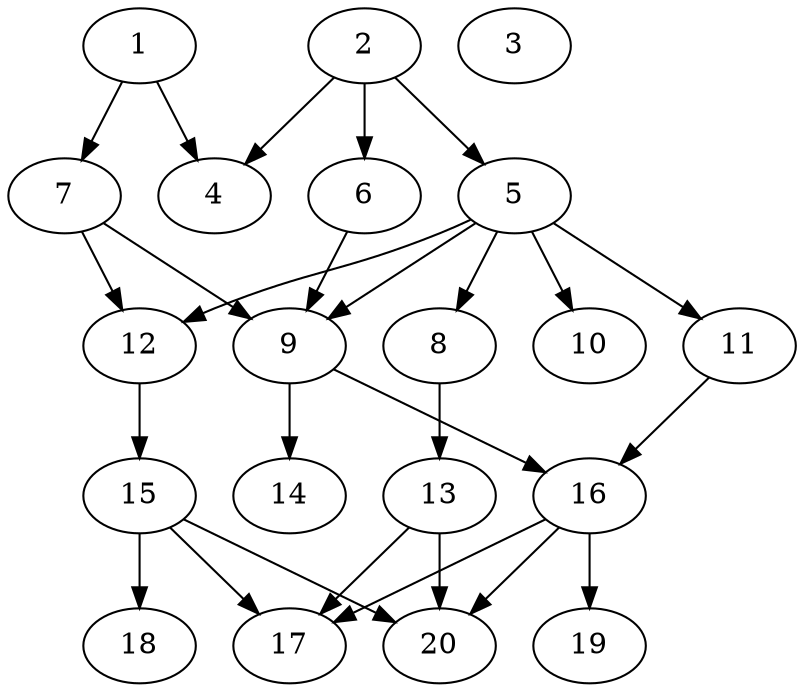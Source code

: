 // DAG automatically generated by daggen at Fri Jul 22 09:09:55 2022
// ./daggen --dot -n 20 --ccr 0.5 --fat 0.5 --regular 0.5 --density 0.6
digraph G {
  1 [compute_size="368293445632", trans_size="960322", result_size="9216", ram="18778822",alpha="0.09"]
  1 -> 4 [size ="9216"]
  1 -> 7 [size ="9216"]
  2 [compute_size="818438760516", trans_size="660191", result_size="91136", ram="36069728",alpha="0.19"]
  2 -> 4 [size ="91136"]
  2 -> 5 [size ="91136"]
  2 -> 6 [size ="91136"]
  3 [compute_size="89222024537", trans_size="774142", result_size="0", ram="22235904",alpha="0.19"]
  4 [compute_size="2156786949", trans_size="407609", result_size="0", ram="28019244",alpha="0.00"]
  5 [compute_size="1138765761843", trans_size="287018", result_size="1024", ram="30869062",alpha="0.01"]
  5 -> 8 [size ="1024"]
  5 -> 9 [size ="1024"]
  5 -> 10 [size ="1024"]
  5 -> 11 [size ="1024"]
  5 -> 12 [size ="1024"]
  6 [compute_size="9360463310", trans_size="238488", result_size="54272", ram="27305618",alpha="0.03"]
  6 -> 9 [size ="54272"]
  7 [compute_size="25996602714", trans_size="393287", result_size="70656", ram="22309334",alpha="0.13"]
  7 -> 9 [size ="70656"]
  7 -> 12 [size ="70656"]
  8 [compute_size="3352598202", trans_size="612818", result_size="1024", ram="47380480",alpha="0.01"]
  8 -> 13 [size ="1024"]
  9 [compute_size="231928233984", trans_size="482990", result_size="13312", ram="23758350",alpha="0.04"]
  9 -> 14 [size ="13312"]
  9 -> 16 [size ="13312"]
  10 [compute_size="549755813888", trans_size="527090", result_size="0", ram="39862588",alpha="0.02"]
  11 [compute_size="627428233900", trans_size="711404", result_size="91136", ram="12735009",alpha="0.02"]
  11 -> 16 [size ="91136"]
  12 [compute_size="549755813888", trans_size="600837", result_size="91136", ram="50023476",alpha="0.12"]
  12 -> 15 [size ="91136"]
  13 [compute_size="23878295431", trans_size="112536", result_size="9216", ram="37253896",alpha="0.08"]
  13 -> 17 [size ="9216"]
  13 -> 20 [size ="9216"]
  14 [compute_size="36223374191", trans_size="665501", result_size="0", ram="11837563",alpha="0.02"]
  15 [compute_size="28991029248", trans_size="660093", result_size="29696", ram="26621986",alpha="0.11"]
  15 -> 17 [size ="29696"]
  15 -> 18 [size ="29696"]
  15 -> 20 [size ="29696"]
  16 [compute_size="19755611201", trans_size="450912", result_size="29696", ram="28807234",alpha="0.15"]
  16 -> 17 [size ="29696"]
  16 -> 19 [size ="29696"]
  16 -> 20 [size ="29696"]
  17 [compute_size="782757789696", trans_size="896154", result_size="0", ram="3571678",alpha="0.11"]
  18 [compute_size="7231646454", trans_size="241675", result_size="0", ram="31278734",alpha="0.08"]
  19 [compute_size="691430115480", trans_size="500717", result_size="0", ram="32593786",alpha="0.09"]
  20 [compute_size="17277646199", trans_size="129078", result_size="0", ram="39453840",alpha="0.03"]
}